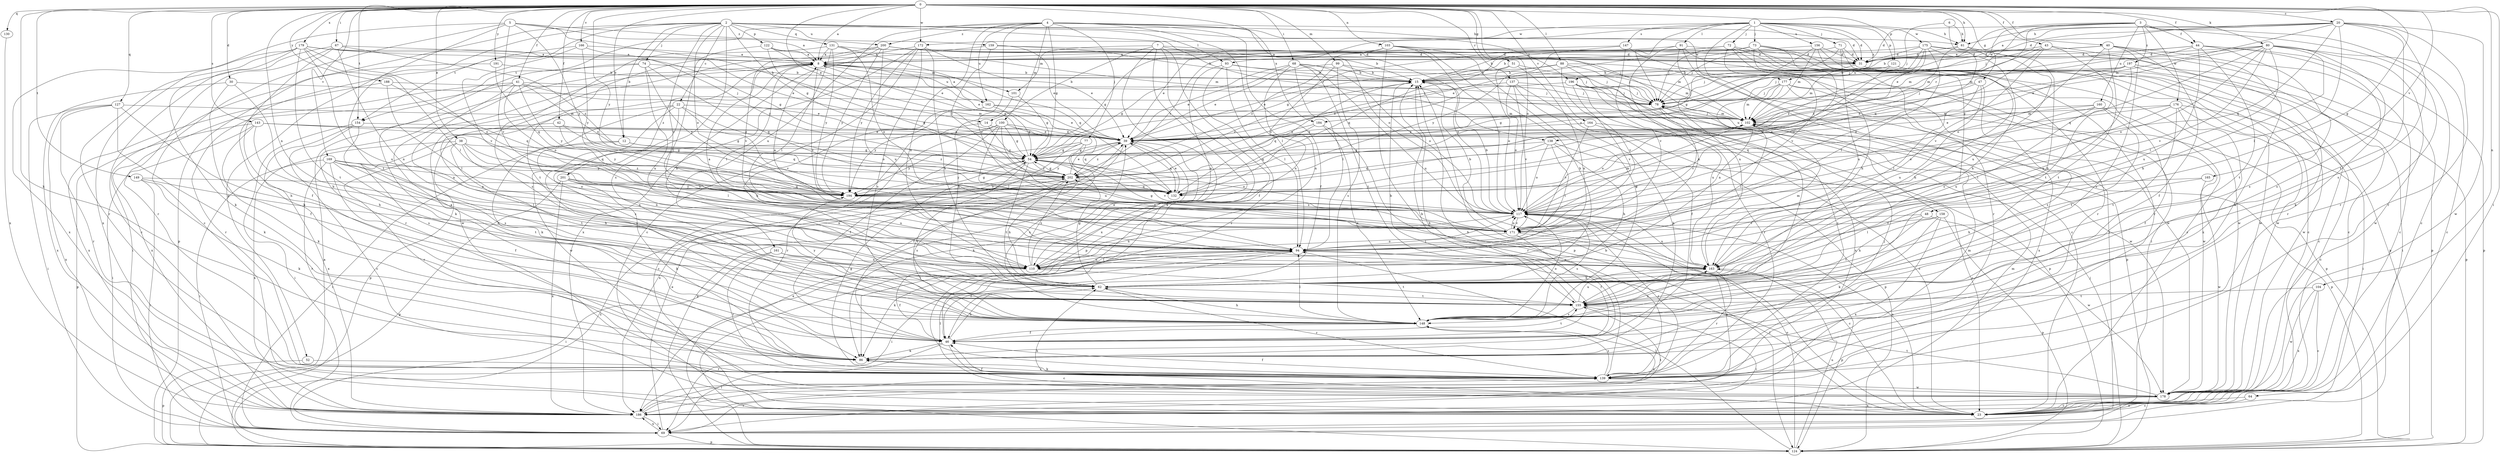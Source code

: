 strict digraph  {
0;
1;
2;
3;
4;
5;
6;
7;
8;
12;
14;
15;
20;
22;
23;
30;
31;
38;
39;
40;
41;
42;
43;
44;
46;
47;
48;
51;
52;
54;
61;
62;
64;
67;
68;
69;
71;
72;
73;
74;
77;
78;
80;
86;
88;
91;
93;
94;
99;
100;
101;
102;
103;
104;
110;
117;
121;
122;
124;
127;
130;
131;
132;
137;
138;
139;
143;
147;
148;
149;
154;
155;
156;
158;
159;
160;
161;
162;
163;
164;
165;
166;
169;
171;
172;
175;
176;
177;
178;
179;
184;
186;
188;
191;
194;
196;
197;
200;
201;
202;
0 -> 8  [label=a];
0 -> 12  [label=b];
0 -> 20  [label=c];
0 -> 30  [label=d];
0 -> 38  [label=e];
0 -> 39  [label=e];
0 -> 40  [label=f];
0 -> 41  [label=f];
0 -> 42  [label=f];
0 -> 43  [label=f];
0 -> 44  [label=f];
0 -> 47  [label=g];
0 -> 48  [label=g];
0 -> 51  [label=g];
0 -> 61  [label=h];
0 -> 64  [label=i];
0 -> 67  [label=i];
0 -> 68  [label=i];
0 -> 80  [label=k];
0 -> 86  [label=k];
0 -> 88  [label=l];
0 -> 99  [label=m];
0 -> 103  [label=n];
0 -> 104  [label=n];
0 -> 110  [label=n];
0 -> 117  [label=o];
0 -> 121  [label=p];
0 -> 127  [label=q];
0 -> 130  [label=q];
0 -> 137  [label=r];
0 -> 143  [label=s];
0 -> 149  [label=t];
0 -> 154  [label=t];
0 -> 164  [label=v];
0 -> 165  [label=v];
0 -> 166  [label=v];
0 -> 169  [label=v];
0 -> 172  [label=w];
0 -> 179  [label=x];
0 -> 184  [label=x];
0 -> 188  [label=y];
0 -> 191  [label=y];
0 -> 194  [label=y];
1 -> 31  [label=d];
1 -> 61  [label=h];
1 -> 69  [label=i];
1 -> 71  [label=j];
1 -> 72  [label=j];
1 -> 73  [label=j];
1 -> 91  [label=l];
1 -> 93  [label=l];
1 -> 121  [label=p];
1 -> 147  [label=s];
1 -> 156  [label=u];
1 -> 158  [label=u];
1 -> 172  [label=w];
1 -> 175  [label=w];
1 -> 196  [label=z];
2 -> 12  [label=b];
2 -> 22  [label=c];
2 -> 52  [label=g];
2 -> 54  [label=g];
2 -> 61  [label=h];
2 -> 74  [label=j];
2 -> 93  [label=l];
2 -> 117  [label=o];
2 -> 122  [label=p];
2 -> 124  [label=p];
2 -> 131  [label=q];
2 -> 138  [label=r];
2 -> 148  [label=s];
2 -> 154  [label=t];
2 -> 159  [label=u];
2 -> 171  [label=v];
2 -> 196  [label=z];
3 -> 23  [label=c];
3 -> 31  [label=d];
3 -> 39  [label=e];
3 -> 44  [label=f];
3 -> 138  [label=r];
3 -> 139  [label=r];
3 -> 160  [label=u];
3 -> 176  [label=w];
3 -> 177  [label=w];
3 -> 184  [label=x];
3 -> 197  [label=z];
4 -> 31  [label=d];
4 -> 46  [label=f];
4 -> 54  [label=g];
4 -> 77  [label=j];
4 -> 94  [label=l];
4 -> 100  [label=m];
4 -> 110  [label=n];
4 -> 117  [label=o];
4 -> 154  [label=t];
4 -> 161  [label=u];
4 -> 162  [label=u];
4 -> 171  [label=v];
4 -> 177  [label=w];
4 -> 200  [label=z];
5 -> 8  [label=a];
5 -> 14  [label=b];
5 -> 23  [label=c];
5 -> 155  [label=t];
5 -> 171  [label=v];
5 -> 186  [label=x];
5 -> 194  [label=y];
5 -> 200  [label=z];
6 -> 61  [label=h];
6 -> 78  [label=j];
6 -> 132  [label=q];
7 -> 14  [label=b];
7 -> 31  [label=d];
7 -> 46  [label=f];
7 -> 86  [label=k];
7 -> 101  [label=m];
7 -> 117  [label=o];
7 -> 124  [label=p];
7 -> 186  [label=x];
8 -> 15  [label=b];
8 -> 39  [label=e];
8 -> 94  [label=l];
8 -> 101  [label=m];
8 -> 162  [label=u];
8 -> 171  [label=v];
8 -> 201  [label=z];
12 -> 54  [label=g];
12 -> 69  [label=i];
12 -> 110  [label=n];
12 -> 202  [label=z];
14 -> 39  [label=e];
14 -> 148  [label=s];
14 -> 202  [label=z];
15 -> 78  [label=j];
15 -> 132  [label=q];
15 -> 202  [label=z];
20 -> 8  [label=a];
20 -> 31  [label=d];
20 -> 61  [label=h];
20 -> 78  [label=j];
20 -> 94  [label=l];
20 -> 102  [label=m];
20 -> 132  [label=q];
20 -> 139  [label=r];
20 -> 148  [label=s];
20 -> 155  [label=t];
20 -> 178  [label=w];
22 -> 86  [label=k];
22 -> 102  [label=m];
22 -> 117  [label=o];
22 -> 124  [label=p];
22 -> 148  [label=s];
22 -> 171  [label=v];
22 -> 178  [label=w];
23 -> 15  [label=b];
23 -> 62  [label=h];
23 -> 94  [label=l];
23 -> 117  [label=o];
30 -> 46  [label=f];
30 -> 62  [label=h];
30 -> 78  [label=j];
30 -> 186  [label=x];
31 -> 15  [label=b];
31 -> 62  [label=h];
31 -> 102  [label=m];
38 -> 54  [label=g];
38 -> 94  [label=l];
38 -> 110  [label=n];
38 -> 139  [label=r];
38 -> 155  [label=t];
38 -> 186  [label=x];
38 -> 194  [label=y];
39 -> 54  [label=g];
39 -> 86  [label=k];
39 -> 124  [label=p];
39 -> 132  [label=q];
39 -> 194  [label=y];
39 -> 202  [label=z];
40 -> 8  [label=a];
40 -> 23  [label=c];
40 -> 31  [label=d];
40 -> 46  [label=f];
40 -> 86  [label=k];
40 -> 117  [label=o];
40 -> 148  [label=s];
40 -> 155  [label=t];
41 -> 39  [label=e];
41 -> 78  [label=j];
41 -> 110  [label=n];
41 -> 117  [label=o];
41 -> 139  [label=r];
41 -> 186  [label=x];
41 -> 194  [label=y];
41 -> 202  [label=z];
42 -> 39  [label=e];
42 -> 132  [label=q];
42 -> 148  [label=s];
42 -> 194  [label=y];
43 -> 31  [label=d];
43 -> 102  [label=m];
43 -> 117  [label=o];
43 -> 139  [label=r];
43 -> 155  [label=t];
43 -> 171  [label=v];
44 -> 15  [label=b];
44 -> 31  [label=d];
44 -> 86  [label=k];
44 -> 102  [label=m];
44 -> 124  [label=p];
44 -> 148  [label=s];
44 -> 155  [label=t];
44 -> 163  [label=u];
46 -> 8  [label=a];
46 -> 15  [label=b];
46 -> 23  [label=c];
46 -> 62  [label=h];
46 -> 69  [label=i];
46 -> 86  [label=k];
46 -> 155  [label=t];
47 -> 39  [label=e];
47 -> 78  [label=j];
47 -> 94  [label=l];
47 -> 148  [label=s];
47 -> 163  [label=u];
48 -> 62  [label=h];
48 -> 94  [label=l];
48 -> 171  [label=v];
48 -> 178  [label=w];
51 -> 15  [label=b];
51 -> 102  [label=m];
51 -> 110  [label=n];
51 -> 117  [label=o];
52 -> 124  [label=p];
52 -> 139  [label=r];
54 -> 8  [label=a];
54 -> 117  [label=o];
54 -> 148  [label=s];
54 -> 155  [label=t];
54 -> 171  [label=v];
54 -> 194  [label=y];
54 -> 202  [label=z];
61 -> 31  [label=d];
61 -> 62  [label=h];
61 -> 163  [label=u];
61 -> 202  [label=z];
62 -> 54  [label=g];
62 -> 139  [label=r];
62 -> 155  [label=t];
64 -> 23  [label=c];
64 -> 186  [label=x];
67 -> 8  [label=a];
67 -> 23  [label=c];
67 -> 46  [label=f];
67 -> 110  [label=n];
67 -> 139  [label=r];
67 -> 202  [label=z];
68 -> 15  [label=b];
68 -> 39  [label=e];
68 -> 54  [label=g];
68 -> 94  [label=l];
68 -> 110  [label=n];
68 -> 117  [label=o];
68 -> 155  [label=t];
68 -> 163  [label=u];
69 -> 39  [label=e];
69 -> 124  [label=p];
69 -> 139  [label=r];
69 -> 186  [label=x];
71 -> 15  [label=b];
71 -> 31  [label=d];
71 -> 54  [label=g];
71 -> 124  [label=p];
71 -> 163  [label=u];
72 -> 8  [label=a];
72 -> 23  [label=c];
72 -> 54  [label=g];
72 -> 62  [label=h];
72 -> 139  [label=r];
72 -> 171  [label=v];
72 -> 178  [label=w];
72 -> 194  [label=y];
73 -> 8  [label=a];
73 -> 23  [label=c];
73 -> 39  [label=e];
73 -> 78  [label=j];
73 -> 117  [label=o];
73 -> 139  [label=r];
73 -> 148  [label=s];
73 -> 178  [label=w];
74 -> 15  [label=b];
74 -> 86  [label=k];
74 -> 132  [label=q];
74 -> 139  [label=r];
74 -> 163  [label=u];
74 -> 194  [label=y];
77 -> 46  [label=f];
77 -> 54  [label=g];
77 -> 148  [label=s];
77 -> 186  [label=x];
77 -> 194  [label=y];
78 -> 102  [label=m];
78 -> 155  [label=t];
78 -> 171  [label=v];
80 -> 23  [label=c];
80 -> 31  [label=d];
80 -> 39  [label=e];
80 -> 62  [label=h];
80 -> 94  [label=l];
80 -> 102  [label=m];
80 -> 117  [label=o];
80 -> 132  [label=q];
80 -> 148  [label=s];
80 -> 171  [label=v];
80 -> 178  [label=w];
86 -> 15  [label=b];
86 -> 139  [label=r];
88 -> 15  [label=b];
88 -> 39  [label=e];
88 -> 78  [label=j];
88 -> 124  [label=p];
88 -> 139  [label=r];
88 -> 171  [label=v];
91 -> 23  [label=c];
91 -> 31  [label=d];
91 -> 69  [label=i];
91 -> 110  [label=n];
91 -> 163  [label=u];
91 -> 202  [label=z];
93 -> 15  [label=b];
93 -> 78  [label=j];
93 -> 94  [label=l];
93 -> 110  [label=n];
93 -> 139  [label=r];
94 -> 8  [label=a];
94 -> 46  [label=f];
94 -> 69  [label=i];
94 -> 86  [label=k];
94 -> 110  [label=n];
94 -> 163  [label=u];
99 -> 15  [label=b];
99 -> 39  [label=e];
99 -> 78  [label=j];
99 -> 110  [label=n];
99 -> 148  [label=s];
100 -> 23  [label=c];
100 -> 39  [label=e];
100 -> 46  [label=f];
100 -> 54  [label=g];
100 -> 94  [label=l];
100 -> 132  [label=q];
100 -> 139  [label=r];
100 -> 163  [label=u];
101 -> 54  [label=g];
101 -> 62  [label=h];
102 -> 39  [label=e];
102 -> 78  [label=j];
102 -> 94  [label=l];
102 -> 117  [label=o];
102 -> 124  [label=p];
103 -> 31  [label=d];
103 -> 39  [label=e];
103 -> 54  [label=g];
103 -> 62  [label=h];
103 -> 117  [label=o];
103 -> 124  [label=p];
103 -> 148  [label=s];
103 -> 202  [label=z];
104 -> 23  [label=c];
104 -> 155  [label=t];
104 -> 178  [label=w];
104 -> 186  [label=x];
110 -> 39  [label=e];
110 -> 46  [label=f];
110 -> 94  [label=l];
110 -> 117  [label=o];
110 -> 155  [label=t];
110 -> 202  [label=z];
117 -> 15  [label=b];
117 -> 102  [label=m];
117 -> 110  [label=n];
117 -> 139  [label=r];
117 -> 148  [label=s];
117 -> 163  [label=u];
117 -> 171  [label=v];
121 -> 15  [label=b];
121 -> 23  [label=c];
121 -> 78  [label=j];
121 -> 178  [label=w];
121 -> 194  [label=y];
122 -> 8  [label=a];
122 -> 39  [label=e];
122 -> 94  [label=l];
122 -> 102  [label=m];
122 -> 132  [label=q];
124 -> 8  [label=a];
124 -> 39  [label=e];
124 -> 78  [label=j];
124 -> 94  [label=l];
124 -> 117  [label=o];
124 -> 163  [label=u];
124 -> 202  [label=z];
127 -> 62  [label=h];
127 -> 69  [label=i];
127 -> 86  [label=k];
127 -> 102  [label=m];
127 -> 139  [label=r];
127 -> 186  [label=x];
130 -> 186  [label=x];
131 -> 8  [label=a];
131 -> 31  [label=d];
131 -> 94  [label=l];
131 -> 117  [label=o];
131 -> 132  [label=q];
131 -> 148  [label=s];
131 -> 194  [label=y];
132 -> 39  [label=e];
137 -> 46  [label=f];
137 -> 78  [label=j];
137 -> 86  [label=k];
137 -> 117  [label=o];
137 -> 171  [label=v];
137 -> 202  [label=z];
138 -> 23  [label=c];
138 -> 54  [label=g];
138 -> 62  [label=h];
138 -> 94  [label=l];
138 -> 117  [label=o];
138 -> 132  [label=q];
139 -> 15  [label=b];
139 -> 46  [label=f];
139 -> 54  [label=g];
139 -> 78  [label=j];
139 -> 86  [label=k];
139 -> 102  [label=m];
139 -> 148  [label=s];
139 -> 178  [label=w];
143 -> 39  [label=e];
143 -> 54  [label=g];
143 -> 62  [label=h];
143 -> 69  [label=i];
143 -> 86  [label=k];
143 -> 124  [label=p];
143 -> 132  [label=q];
147 -> 8  [label=a];
147 -> 132  [label=q];
147 -> 171  [label=v];
147 -> 178  [label=w];
148 -> 46  [label=f];
148 -> 62  [label=h];
148 -> 94  [label=l];
148 -> 117  [label=o];
148 -> 163  [label=u];
148 -> 186  [label=x];
149 -> 69  [label=i];
149 -> 86  [label=k];
149 -> 110  [label=n];
149 -> 194  [label=y];
154 -> 23  [label=c];
154 -> 39  [label=e];
154 -> 69  [label=i];
154 -> 148  [label=s];
154 -> 186  [label=x];
155 -> 8  [label=a];
155 -> 15  [label=b];
155 -> 69  [label=i];
155 -> 148  [label=s];
155 -> 163  [label=u];
155 -> 194  [label=y];
156 -> 31  [label=d];
156 -> 78  [label=j];
156 -> 102  [label=m];
156 -> 139  [label=r];
156 -> 178  [label=w];
156 -> 194  [label=y];
158 -> 86  [label=k];
158 -> 124  [label=p];
158 -> 155  [label=t];
158 -> 171  [label=v];
158 -> 186  [label=x];
159 -> 15  [label=b];
159 -> 31  [label=d];
159 -> 39  [label=e];
159 -> 171  [label=v];
159 -> 202  [label=z];
160 -> 39  [label=e];
160 -> 46  [label=f];
160 -> 102  [label=m];
160 -> 117  [label=o];
160 -> 155  [label=t];
160 -> 163  [label=u];
161 -> 69  [label=i];
161 -> 110  [label=n];
161 -> 139  [label=r];
161 -> 155  [label=t];
162 -> 8  [label=a];
162 -> 39  [label=e];
162 -> 54  [label=g];
162 -> 62  [label=h];
162 -> 102  [label=m];
162 -> 194  [label=y];
163 -> 62  [label=h];
163 -> 102  [label=m];
163 -> 124  [label=p];
163 -> 139  [label=r];
164 -> 23  [label=c];
164 -> 39  [label=e];
164 -> 124  [label=p];
164 -> 171  [label=v];
165 -> 62  [label=h];
165 -> 178  [label=w];
165 -> 194  [label=y];
166 -> 8  [label=a];
166 -> 86  [label=k];
166 -> 171  [label=v];
166 -> 194  [label=y];
166 -> 202  [label=z];
169 -> 46  [label=f];
169 -> 62  [label=h];
169 -> 69  [label=i];
169 -> 94  [label=l];
169 -> 117  [label=o];
169 -> 139  [label=r];
169 -> 155  [label=t];
169 -> 202  [label=z];
171 -> 8  [label=a];
171 -> 15  [label=b];
171 -> 23  [label=c];
171 -> 46  [label=f];
171 -> 54  [label=g];
171 -> 94  [label=l];
171 -> 117  [label=o];
171 -> 202  [label=z];
172 -> 8  [label=a];
172 -> 23  [label=c];
172 -> 39  [label=e];
172 -> 62  [label=h];
172 -> 148  [label=s];
172 -> 186  [label=x];
172 -> 194  [label=y];
175 -> 15  [label=b];
175 -> 23  [label=c];
175 -> 31  [label=d];
175 -> 62  [label=h];
175 -> 78  [label=j];
175 -> 94  [label=l];
175 -> 117  [label=o];
175 -> 124  [label=p];
175 -> 202  [label=z];
176 -> 23  [label=c];
176 -> 69  [label=i];
176 -> 86  [label=k];
176 -> 94  [label=l];
176 -> 102  [label=m];
176 -> 132  [label=q];
176 -> 155  [label=t];
177 -> 54  [label=g];
177 -> 78  [label=j];
177 -> 102  [label=m];
177 -> 110  [label=n];
177 -> 124  [label=p];
177 -> 178  [label=w];
177 -> 186  [label=x];
178 -> 23  [label=c];
178 -> 46  [label=f];
178 -> 94  [label=l];
178 -> 155  [label=t];
178 -> 186  [label=x];
179 -> 8  [label=a];
179 -> 39  [label=e];
179 -> 54  [label=g];
179 -> 86  [label=k];
179 -> 94  [label=l];
179 -> 117  [label=o];
179 -> 139  [label=r];
179 -> 155  [label=t];
179 -> 163  [label=u];
179 -> 186  [label=x];
184 -> 39  [label=e];
184 -> 132  [label=q];
184 -> 139  [label=r];
184 -> 148  [label=s];
186 -> 69  [label=i];
186 -> 102  [label=m];
186 -> 117  [label=o];
186 -> 155  [label=t];
188 -> 78  [label=j];
188 -> 94  [label=l];
188 -> 132  [label=q];
188 -> 186  [label=x];
191 -> 15  [label=b];
191 -> 69  [label=i];
191 -> 132  [label=q];
194 -> 54  [label=g];
194 -> 117  [label=o];
196 -> 39  [label=e];
196 -> 78  [label=j];
196 -> 124  [label=p];
196 -> 139  [label=r];
196 -> 163  [label=u];
196 -> 171  [label=v];
196 -> 178  [label=w];
196 -> 186  [label=x];
197 -> 15  [label=b];
197 -> 54  [label=g];
197 -> 69  [label=i];
197 -> 78  [label=j];
197 -> 124  [label=p];
197 -> 163  [label=u];
200 -> 15  [label=b];
200 -> 31  [label=d];
200 -> 62  [label=h];
200 -> 78  [label=j];
200 -> 102  [label=m];
200 -> 155  [label=t];
200 -> 163  [label=u];
200 -> 178  [label=w];
200 -> 194  [label=y];
201 -> 86  [label=k];
201 -> 110  [label=n];
201 -> 124  [label=p];
201 -> 132  [label=q];
201 -> 163  [label=u];
201 -> 186  [label=x];
201 -> 194  [label=y];
202 -> 39  [label=e];
202 -> 54  [label=g];
202 -> 62  [label=h];
202 -> 132  [label=q];
202 -> 148  [label=s];
202 -> 194  [label=y];
}
